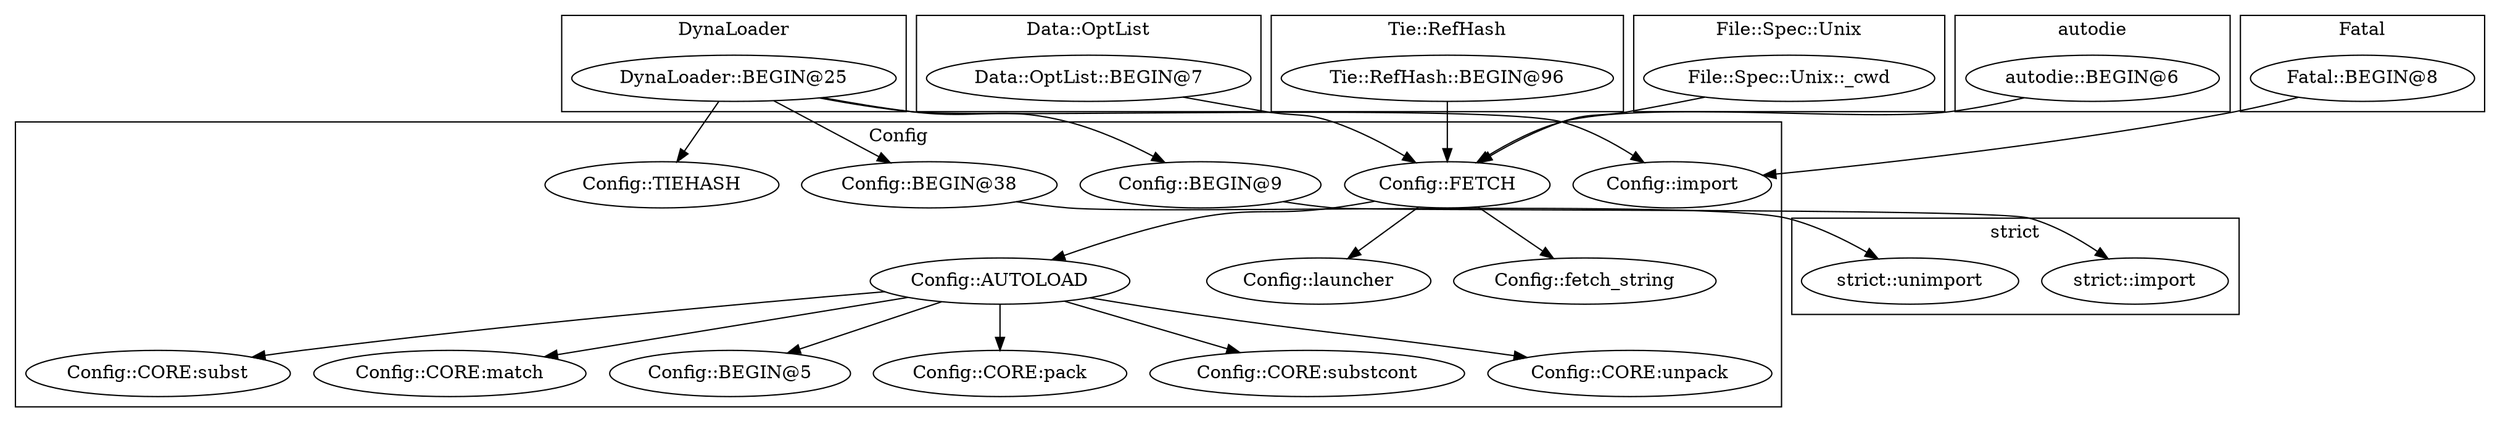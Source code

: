 digraph {
graph [overlap=false]
subgraph cluster_Config {
	label="Config";
	"Config::BEGIN@38";
	"Config::CORE:subst";
	"Config::TIEHASH";
	"Config::CORE:match";
	"Config::BEGIN@5";
	"Config::fetch_string";
	"Config::AUTOLOAD";
	"Config::import";
	"Config::CORE:pack";
	"Config::launcher";
	"Config::BEGIN@9";
	"Config::CORE:substcont";
	"Config::CORE:unpack";
	"Config::FETCH";
}
subgraph cluster_DynaLoader {
	label="DynaLoader";
	"DynaLoader::BEGIN@25";
}
subgraph cluster_Data_OptList {
	label="Data::OptList";
	"Data::OptList::BEGIN@7";
}
subgraph cluster_strict {
	label="strict";
	"strict::import";
	"strict::unimport";
}
subgraph cluster_Tie_RefHash {
	label="Tie::RefHash";
	"Tie::RefHash::BEGIN@96";
}
subgraph cluster_File_Spec_Unix {
	label="File::Spec::Unix";
	"File::Spec::Unix::_cwd";
}
subgraph cluster_autodie {
	label="autodie";
	"autodie::BEGIN@6";
}
subgraph cluster_Fatal {
	label="Fatal";
	"Fatal::BEGIN@8";
}
"Config::AUTOLOAD" -> "Config::CORE:match";
"Config::AUTOLOAD" -> "Config::CORE:pack";
"Config::AUTOLOAD" -> "Config::CORE:substcont";
"Config::FETCH" -> "Config::fetch_string";
"DynaLoader::BEGIN@25" -> "Config::TIEHASH";
"DynaLoader::BEGIN@25" -> "Config::import";
"Fatal::BEGIN@8" -> "Config::import";
"DynaLoader::BEGIN@25" -> "Config::BEGIN@9";
"DynaLoader::BEGIN@25" -> "Config::BEGIN@38";
"Config::FETCH" -> "Config::AUTOLOAD";
"Config::BEGIN@38" -> "strict::unimport";
"Config::FETCH" -> "Config::launcher";
"Config::AUTOLOAD" -> "Config::CORE:unpack";
"Config::AUTOLOAD" -> "Config::BEGIN@5";
"autodie::BEGIN@6" -> "Config::FETCH";
"File::Spec::Unix::_cwd" -> "Config::FETCH";
"Tie::RefHash::BEGIN@96" -> "Config::FETCH";
"Data::OptList::BEGIN@7" -> "Config::FETCH";
"Config::AUTOLOAD" -> "Config::CORE:subst";
"Config::BEGIN@9" -> "strict::import";
}
